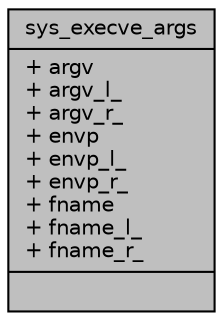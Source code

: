 digraph "sys_execve_args"
{
 // LATEX_PDF_SIZE
  edge [fontname="Helvetica",fontsize="10",labelfontname="Helvetica",labelfontsize="10"];
  node [fontname="Helvetica",fontsize="10",shape=record];
  Node1 [label="{sys_execve_args\n|+ argv\l+ argv_l_\l+ argv_r_\l+ envp\l+ envp_l_\l+ envp_r_\l+ fname\l+ fname_l_\l+ fname_r_\l|}",height=0.2,width=0.4,color="black", fillcolor="grey75", style="filled", fontcolor="black",tooltip=" "];
}
